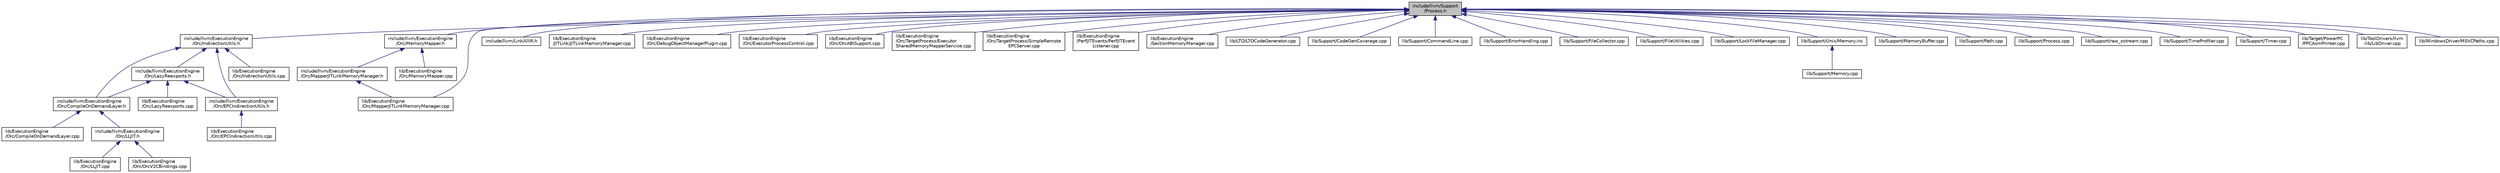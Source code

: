 digraph "include/llvm/Support/Process.h"
{
 // LATEX_PDF_SIZE
  bgcolor="transparent";
  edge [fontname="Helvetica",fontsize="10",labelfontname="Helvetica",labelfontsize="10"];
  node [fontname="Helvetica",fontsize="10",shape=record];
  Node1 [label="include/llvm/Support\l/Process.h",height=0.2,width=0.4,color="black", fillcolor="grey75", style="filled", fontcolor="black",tooltip=" "];
  Node1 -> Node2 [dir="back",color="midnightblue",fontsize="10",style="solid",fontname="Helvetica"];
  Node2 [label="include/llvm/ExecutionEngine\l/Orc/IndirectionUtils.h",height=0.2,width=0.4,color="black",URL="$IndirectionUtils_8h.html",tooltip=" "];
  Node2 -> Node3 [dir="back",color="midnightblue",fontsize="10",style="solid",fontname="Helvetica"];
  Node3 [label="include/llvm/ExecutionEngine\l/Orc/CompileOnDemandLayer.h",height=0.2,width=0.4,color="black",URL="$CompileOnDemandLayer_8h.html",tooltip=" "];
  Node3 -> Node4 [dir="back",color="midnightblue",fontsize="10",style="solid",fontname="Helvetica"];
  Node4 [label="include/llvm/ExecutionEngine\l/Orc/LLJIT.h",height=0.2,width=0.4,color="black",URL="$ExecutionEngine_2Orc_2LLJIT_8h.html",tooltip=" "];
  Node4 -> Node5 [dir="back",color="midnightblue",fontsize="10",style="solid",fontname="Helvetica"];
  Node5 [label="lib/ExecutionEngine\l/Orc/LLJIT.cpp",height=0.2,width=0.4,color="black",URL="$LLJIT_8cpp.html",tooltip=" "];
  Node4 -> Node6 [dir="back",color="midnightblue",fontsize="10",style="solid",fontname="Helvetica"];
  Node6 [label="lib/ExecutionEngine\l/Orc/OrcV2CBindings.cpp",height=0.2,width=0.4,color="black",URL="$OrcV2CBindings_8cpp.html",tooltip=" "];
  Node3 -> Node7 [dir="back",color="midnightblue",fontsize="10",style="solid",fontname="Helvetica"];
  Node7 [label="lib/ExecutionEngine\l/Orc/CompileOnDemandLayer.cpp",height=0.2,width=0.4,color="black",URL="$CompileOnDemandLayer_8cpp.html",tooltip=" "];
  Node2 -> Node8 [dir="back",color="midnightblue",fontsize="10",style="solid",fontname="Helvetica"];
  Node8 [label="include/llvm/ExecutionEngine\l/Orc/EPCIndirectionUtils.h",height=0.2,width=0.4,color="black",URL="$EPCIndirectionUtils_8h.html",tooltip=" "];
  Node8 -> Node9 [dir="back",color="midnightblue",fontsize="10",style="solid",fontname="Helvetica"];
  Node9 [label="lib/ExecutionEngine\l/Orc/EPCIndirectionUtils.cpp",height=0.2,width=0.4,color="black",URL="$EPCIndirectionUtils_8cpp.html",tooltip=" "];
  Node2 -> Node10 [dir="back",color="midnightblue",fontsize="10",style="solid",fontname="Helvetica"];
  Node10 [label="include/llvm/ExecutionEngine\l/Orc/LazyReexports.h",height=0.2,width=0.4,color="black",URL="$LazyReexports_8h.html",tooltip=" "];
  Node10 -> Node3 [dir="back",color="midnightblue",fontsize="10",style="solid",fontname="Helvetica"];
  Node10 -> Node8 [dir="back",color="midnightblue",fontsize="10",style="solid",fontname="Helvetica"];
  Node10 -> Node11 [dir="back",color="midnightblue",fontsize="10",style="solid",fontname="Helvetica"];
  Node11 [label="lib/ExecutionEngine\l/Orc/LazyReexports.cpp",height=0.2,width=0.4,color="black",URL="$LazyReexports_8cpp.html",tooltip=" "];
  Node2 -> Node12 [dir="back",color="midnightblue",fontsize="10",style="solid",fontname="Helvetica"];
  Node12 [label="lib/ExecutionEngine\l/Orc/IndirectionUtils.cpp",height=0.2,width=0.4,color="black",URL="$IndirectionUtils_8cpp.html",tooltip=" "];
  Node1 -> Node13 [dir="back",color="midnightblue",fontsize="10",style="solid",fontname="Helvetica"];
  Node13 [label="include/llvm/ExecutionEngine\l/Orc/MemoryMapper.h",height=0.2,width=0.4,color="black",URL="$MemoryMapper_8h.html",tooltip=" "];
  Node13 -> Node14 [dir="back",color="midnightblue",fontsize="10",style="solid",fontname="Helvetica"];
  Node14 [label="include/llvm/ExecutionEngine\l/Orc/MapperJITLinkMemoryManager.h",height=0.2,width=0.4,color="black",URL="$MapperJITLinkMemoryManager_8h.html",tooltip=" "];
  Node14 -> Node15 [dir="back",color="midnightblue",fontsize="10",style="solid",fontname="Helvetica"];
  Node15 [label="lib/ExecutionEngine\l/Orc/MapperJITLinkMemoryManager.cpp",height=0.2,width=0.4,color="black",URL="$MapperJITLinkMemoryManager_8cpp.html",tooltip=" "];
  Node13 -> Node16 [dir="back",color="midnightblue",fontsize="10",style="solid",fontname="Helvetica"];
  Node16 [label="lib/ExecutionEngine\l/Orc/MemoryMapper.cpp",height=0.2,width=0.4,color="black",URL="$MemoryMapper_8cpp.html",tooltip=" "];
  Node1 -> Node17 [dir="back",color="midnightblue",fontsize="10",style="solid",fontname="Helvetica"];
  Node17 [label="include/llvm/LinkAllIR.h",height=0.2,width=0.4,color="black",URL="$LinkAllIR_8h.html",tooltip=" "];
  Node1 -> Node18 [dir="back",color="midnightblue",fontsize="10",style="solid",fontname="Helvetica"];
  Node18 [label="lib/ExecutionEngine\l/JITLink/JITLinkMemoryManager.cpp",height=0.2,width=0.4,color="black",URL="$JITLinkMemoryManager_8cpp.html",tooltip=" "];
  Node1 -> Node19 [dir="back",color="midnightblue",fontsize="10",style="solid",fontname="Helvetica"];
  Node19 [label="lib/ExecutionEngine\l/Orc/DebugObjectManagerPlugin.cpp",height=0.2,width=0.4,color="black",URL="$DebugObjectManagerPlugin_8cpp.html",tooltip=" "];
  Node1 -> Node20 [dir="back",color="midnightblue",fontsize="10",style="solid",fontname="Helvetica"];
  Node20 [label="lib/ExecutionEngine\l/Orc/ExecutorProcessControl.cpp",height=0.2,width=0.4,color="black",URL="$ExecutorProcessControl_8cpp.html",tooltip=" "];
  Node1 -> Node15 [dir="back",color="midnightblue",fontsize="10",style="solid",fontname="Helvetica"];
  Node1 -> Node21 [dir="back",color="midnightblue",fontsize="10",style="solid",fontname="Helvetica"];
  Node21 [label="lib/ExecutionEngine\l/Orc/OrcABISupport.cpp",height=0.2,width=0.4,color="black",URL="$OrcABISupport_8cpp.html",tooltip=" "];
  Node1 -> Node22 [dir="back",color="midnightblue",fontsize="10",style="solid",fontname="Helvetica"];
  Node22 [label="lib/ExecutionEngine\l/Orc/TargetProcess/Executor\lSharedMemoryMapperService.cpp",height=0.2,width=0.4,color="black",URL="$ExecutorSharedMemoryMapperService_8cpp.html",tooltip=" "];
  Node1 -> Node23 [dir="back",color="midnightblue",fontsize="10",style="solid",fontname="Helvetica"];
  Node23 [label="lib/ExecutionEngine\l/Orc/TargetProcess/SimpleRemote\lEPCServer.cpp",height=0.2,width=0.4,color="black",URL="$SimpleRemoteEPCServer_8cpp.html",tooltip=" "];
  Node1 -> Node24 [dir="back",color="midnightblue",fontsize="10",style="solid",fontname="Helvetica"];
  Node24 [label="lib/ExecutionEngine\l/PerfJITEvents/PerfJITEvent\lListener.cpp",height=0.2,width=0.4,color="black",URL="$PerfJITEventListener_8cpp.html",tooltip=" "];
  Node1 -> Node25 [dir="back",color="midnightblue",fontsize="10",style="solid",fontname="Helvetica"];
  Node25 [label="lib/ExecutionEngine\l/SectionMemoryManager.cpp",height=0.2,width=0.4,color="black",URL="$SectionMemoryManager_8cpp.html",tooltip=" "];
  Node1 -> Node26 [dir="back",color="midnightblue",fontsize="10",style="solid",fontname="Helvetica"];
  Node26 [label="lib/LTO/LTOCodeGenerator.cpp",height=0.2,width=0.4,color="black",URL="$LTOCodeGenerator_8cpp.html",tooltip=" "];
  Node1 -> Node27 [dir="back",color="midnightblue",fontsize="10",style="solid",fontname="Helvetica"];
  Node27 [label="lib/Support/CodeGenCoverage.cpp",height=0.2,width=0.4,color="black",URL="$CodeGenCoverage_8cpp.html",tooltip=" "];
  Node1 -> Node28 [dir="back",color="midnightblue",fontsize="10",style="solid",fontname="Helvetica"];
  Node28 [label="lib/Support/CommandLine.cpp",height=0.2,width=0.4,color="black",URL="$CommandLine_8cpp.html",tooltip=" "];
  Node1 -> Node29 [dir="back",color="midnightblue",fontsize="10",style="solid",fontname="Helvetica"];
  Node29 [label="lib/Support/ErrorHandling.cpp",height=0.2,width=0.4,color="black",URL="$ErrorHandling_8cpp.html",tooltip=" "];
  Node1 -> Node30 [dir="back",color="midnightblue",fontsize="10",style="solid",fontname="Helvetica"];
  Node30 [label="lib/Support/FileCollector.cpp",height=0.2,width=0.4,color="black",URL="$FileCollector_8cpp.html",tooltip=" "];
  Node1 -> Node31 [dir="back",color="midnightblue",fontsize="10",style="solid",fontname="Helvetica"];
  Node31 [label="lib/Support/FileUtilities.cpp",height=0.2,width=0.4,color="black",URL="$FileUtilities_8cpp.html",tooltip=" "];
  Node1 -> Node32 [dir="back",color="midnightblue",fontsize="10",style="solid",fontname="Helvetica"];
  Node32 [label="lib/Support/LockFileManager.cpp",height=0.2,width=0.4,color="black",URL="$LockFileManager_8cpp.html",tooltip=" "];
  Node1 -> Node33 [dir="back",color="midnightblue",fontsize="10",style="solid",fontname="Helvetica"];
  Node33 [label="lib/Support/Unix/Memory.inc",height=0.2,width=0.4,color="black",URL="$Unix_2Memory_8inc.html",tooltip=" "];
  Node33 -> Node34 [dir="back",color="midnightblue",fontsize="10",style="solid",fontname="Helvetica"];
  Node34 [label="lib/Support/Memory.cpp",height=0.2,width=0.4,color="black",URL="$Memory_8cpp.html",tooltip=" "];
  Node1 -> Node35 [dir="back",color="midnightblue",fontsize="10",style="solid",fontname="Helvetica"];
  Node35 [label="lib/Support/MemoryBuffer.cpp",height=0.2,width=0.4,color="black",URL="$MemoryBuffer_8cpp.html",tooltip=" "];
  Node1 -> Node36 [dir="back",color="midnightblue",fontsize="10",style="solid",fontname="Helvetica"];
  Node36 [label="lib/Support/Path.cpp",height=0.2,width=0.4,color="black",URL="$Path_8cpp.html",tooltip=" "];
  Node1 -> Node37 [dir="back",color="midnightblue",fontsize="10",style="solid",fontname="Helvetica"];
  Node37 [label="lib/Support/Process.cpp",height=0.2,width=0.4,color="black",URL="$Process_8cpp.html",tooltip=" "];
  Node1 -> Node38 [dir="back",color="midnightblue",fontsize="10",style="solid",fontname="Helvetica"];
  Node38 [label="lib/Support/raw_ostream.cpp",height=0.2,width=0.4,color="black",URL="$raw__ostream_8cpp.html",tooltip=" "];
  Node1 -> Node39 [dir="back",color="midnightblue",fontsize="10",style="solid",fontname="Helvetica"];
  Node39 [label="lib/Support/TimeProfiler.cpp",height=0.2,width=0.4,color="black",URL="$TimeProfiler_8cpp.html",tooltip=" "];
  Node1 -> Node40 [dir="back",color="midnightblue",fontsize="10",style="solid",fontname="Helvetica"];
  Node40 [label="lib/Support/Timer.cpp",height=0.2,width=0.4,color="black",URL="$Timer_8cpp.html",tooltip=" "];
  Node1 -> Node41 [dir="back",color="midnightblue",fontsize="10",style="solid",fontname="Helvetica"];
  Node41 [label="lib/Target/PowerPC\l/PPCAsmPrinter.cpp",height=0.2,width=0.4,color="black",URL="$PPCAsmPrinter_8cpp.html",tooltip=" "];
  Node1 -> Node42 [dir="back",color="midnightblue",fontsize="10",style="solid",fontname="Helvetica"];
  Node42 [label="lib/ToolDrivers/llvm\l-lib/LibDriver.cpp",height=0.2,width=0.4,color="black",URL="$LibDriver_8cpp.html",tooltip=" "];
  Node1 -> Node43 [dir="back",color="midnightblue",fontsize="10",style="solid",fontname="Helvetica"];
  Node43 [label="lib/WindowsDriver/MSVCPaths.cpp",height=0.2,width=0.4,color="black",URL="$MSVCPaths_8cpp.html",tooltip=" "];
}
